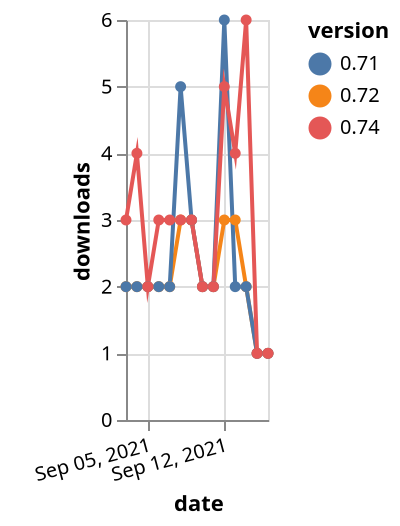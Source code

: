 {"$schema": "https://vega.github.io/schema/vega-lite/v5.json", "description": "A simple bar chart with embedded data.", "data": {"values": [{"date": "2021-09-03", "total": 2265, "delta": 2, "version": "0.72"}, {"date": "2021-09-04", "total": 2267, "delta": 2, "version": "0.72"}, {"date": "2021-09-05", "total": 2269, "delta": 2, "version": "0.72"}, {"date": "2021-09-06", "total": 2271, "delta": 2, "version": "0.72"}, {"date": "2021-09-07", "total": 2273, "delta": 2, "version": "0.72"}, {"date": "2021-09-08", "total": 2276, "delta": 3, "version": "0.72"}, {"date": "2021-09-09", "total": 2279, "delta": 3, "version": "0.72"}, {"date": "2021-09-10", "total": 2281, "delta": 2, "version": "0.72"}, {"date": "2021-09-11", "total": 2283, "delta": 2, "version": "0.72"}, {"date": "2021-09-12", "total": 2286, "delta": 3, "version": "0.72"}, {"date": "2021-09-13", "total": 2289, "delta": 3, "version": "0.72"}, {"date": "2021-09-14", "total": 2291, "delta": 2, "version": "0.72"}, {"date": "2021-09-15", "total": 2292, "delta": 1, "version": "0.72"}, {"date": "2021-09-16", "total": 2293, "delta": 1, "version": "0.72"}, {"date": "2021-09-03", "total": 3577, "delta": 2, "version": "0.71"}, {"date": "2021-09-04", "total": 3579, "delta": 2, "version": "0.71"}, {"date": "2021-09-05", "total": 3581, "delta": 2, "version": "0.71"}, {"date": "2021-09-06", "total": 3583, "delta": 2, "version": "0.71"}, {"date": "2021-09-07", "total": 3585, "delta": 2, "version": "0.71"}, {"date": "2021-09-08", "total": 3590, "delta": 5, "version": "0.71"}, {"date": "2021-09-09", "total": 3593, "delta": 3, "version": "0.71"}, {"date": "2021-09-10", "total": 3595, "delta": 2, "version": "0.71"}, {"date": "2021-09-11", "total": 3597, "delta": 2, "version": "0.71"}, {"date": "2021-09-12", "total": 3603, "delta": 6, "version": "0.71"}, {"date": "2021-09-13", "total": 3605, "delta": 2, "version": "0.71"}, {"date": "2021-09-14", "total": 3607, "delta": 2, "version": "0.71"}, {"date": "2021-09-15", "total": 3608, "delta": 1, "version": "0.71"}, {"date": "2021-09-16", "total": 3609, "delta": 1, "version": "0.71"}, {"date": "2021-09-03", "total": 2473, "delta": 3, "version": "0.74"}, {"date": "2021-09-04", "total": 2477, "delta": 4, "version": "0.74"}, {"date": "2021-09-05", "total": 2479, "delta": 2, "version": "0.74"}, {"date": "2021-09-06", "total": 2482, "delta": 3, "version": "0.74"}, {"date": "2021-09-07", "total": 2485, "delta": 3, "version": "0.74"}, {"date": "2021-09-08", "total": 2488, "delta": 3, "version": "0.74"}, {"date": "2021-09-09", "total": 2491, "delta": 3, "version": "0.74"}, {"date": "2021-09-10", "total": 2493, "delta": 2, "version": "0.74"}, {"date": "2021-09-11", "total": 2495, "delta": 2, "version": "0.74"}, {"date": "2021-09-12", "total": 2500, "delta": 5, "version": "0.74"}, {"date": "2021-09-13", "total": 2504, "delta": 4, "version": "0.74"}, {"date": "2021-09-14", "total": 2510, "delta": 6, "version": "0.74"}, {"date": "2021-09-15", "total": 2511, "delta": 1, "version": "0.74"}, {"date": "2021-09-16", "total": 2512, "delta": 1, "version": "0.74"}]}, "width": "container", "mark": {"type": "line", "point": {"filled": true}}, "encoding": {"x": {"field": "date", "type": "temporal", "timeUnit": "yearmonthdate", "title": "date", "axis": {"labelAngle": -15}}, "y": {"field": "delta", "type": "quantitative", "title": "downloads"}, "color": {"field": "version", "type": "nominal"}, "tooltip": {"field": "delta"}}}